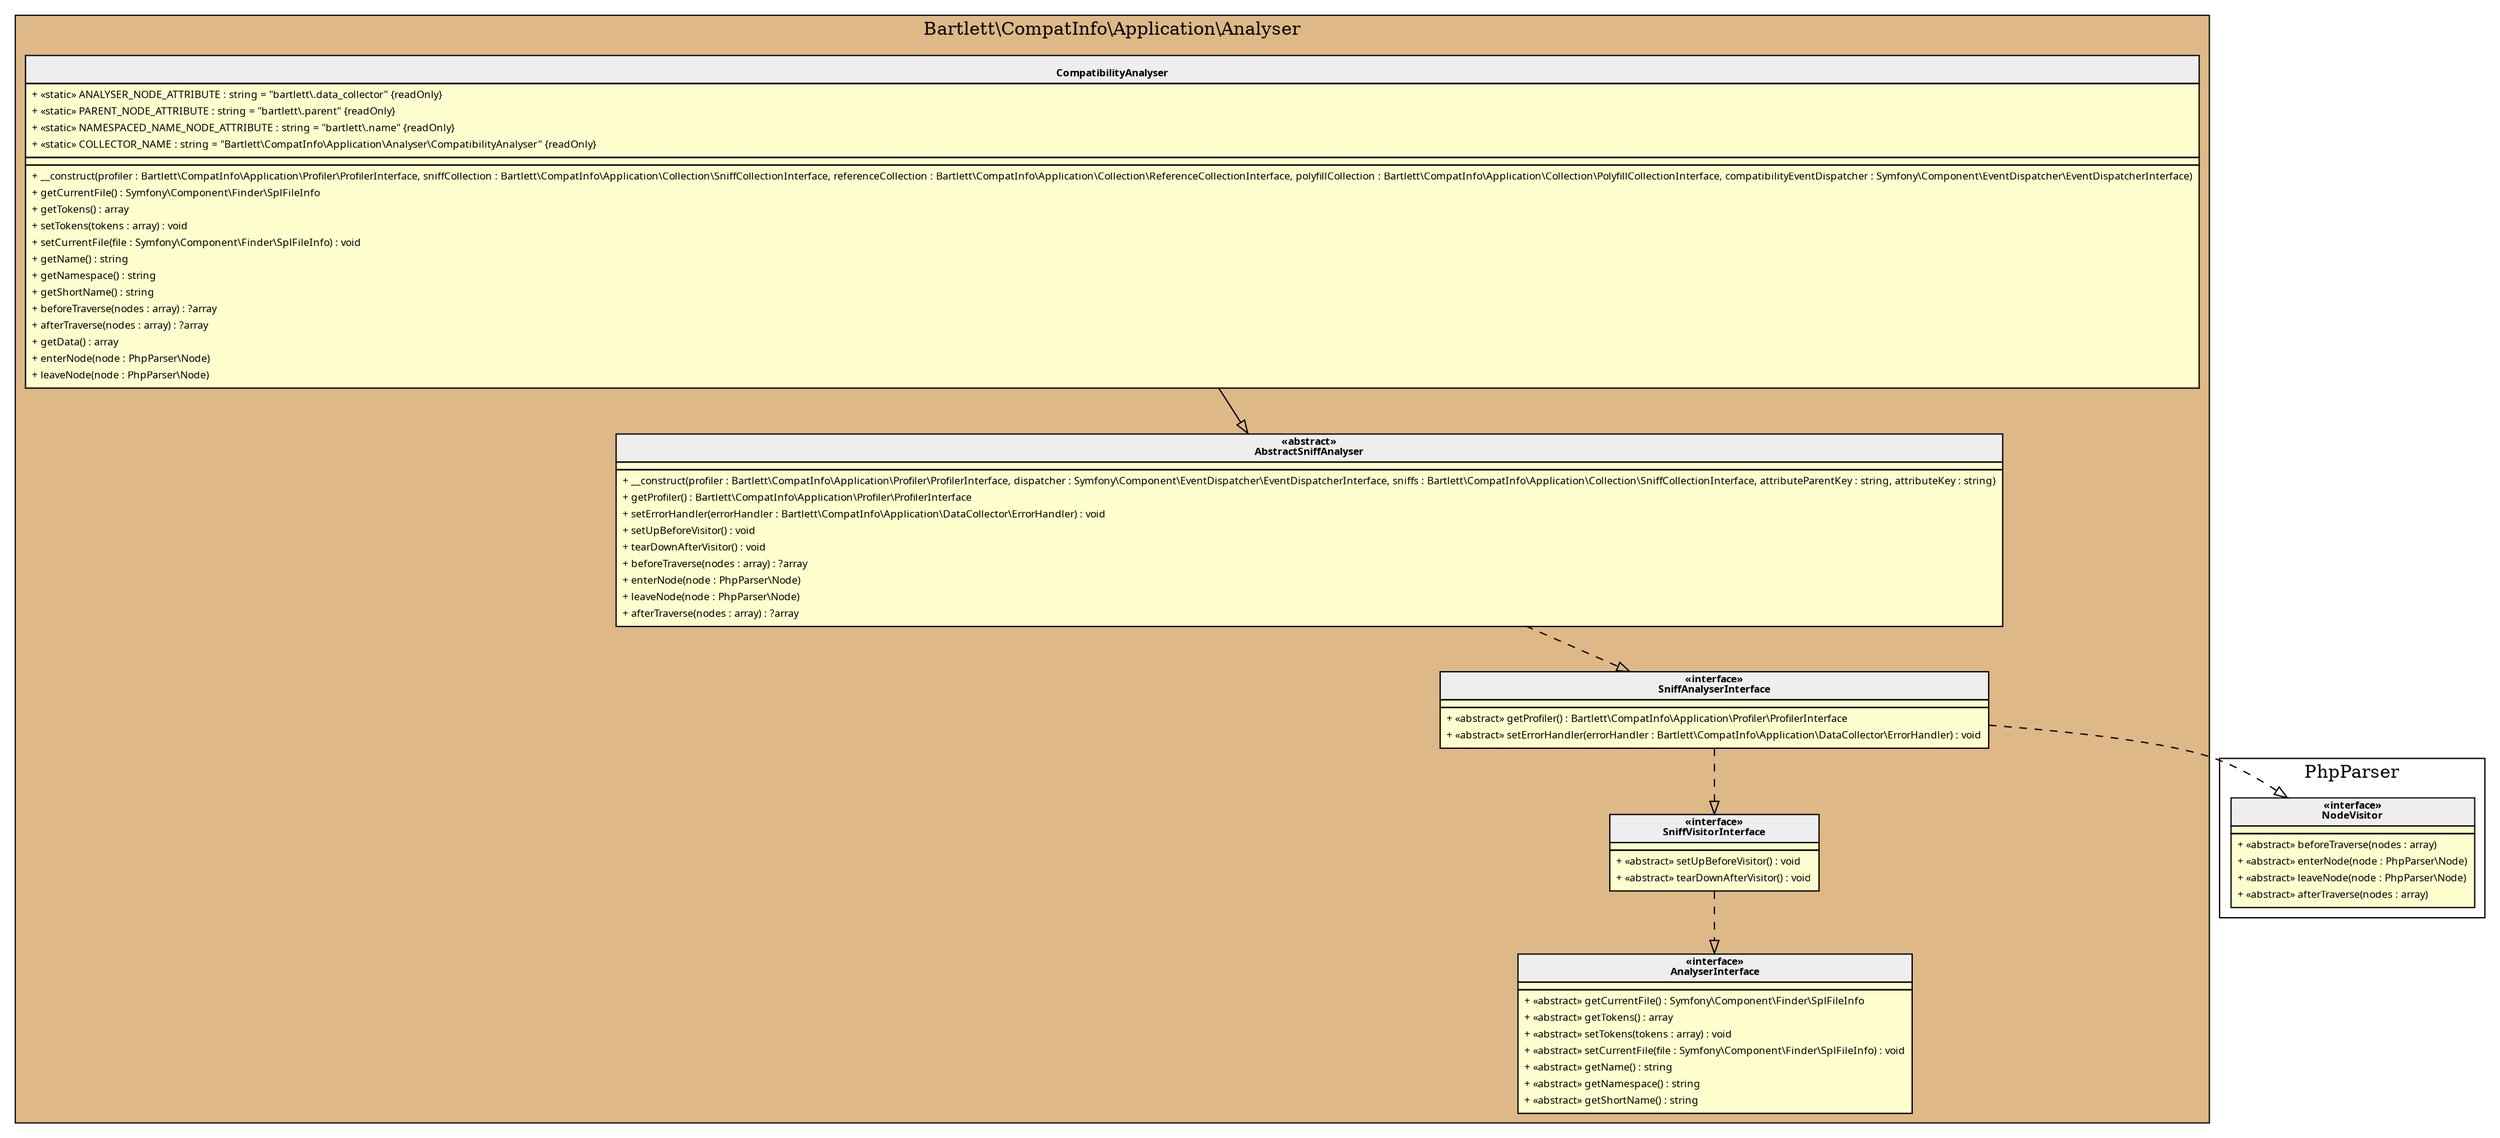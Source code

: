 digraph {
  graph [name="G" overlap="false" rankdir="TB" bgcolor="transparent"]
  node [fontname="Verdana" fontsize=8 shape="none" margin=0 fillcolor="#FEFECE" style="filled"]
  edge [fontname="Verdana" fontsize=8]
  subgraph cluster_0 {
    graph [bgcolor="BurlyWood"]
    label = "Bartlett\\CompatInfo\\Application\\Analyser"
    "Bartlett\\CompatInfo\\Application\\Analyser\\AbstractSniffAnalyser" [shape="none" label=<
<table cellspacing="0" border="0" cellborder="1">
    <tr><td bgcolor="#eeeeee"><b>«abstract»<br/>AbstractSniffAnalyser</b></td></tr>
    <tr><td></td></tr>
    <tr><td><table border="0" cellspacing="0" cellpadding="2">
    <tr><td align="left">+ __construct(profiler : Bartlett\\CompatInfo\\Application\\Profiler\\ProfilerInterface, dispatcher : Symfony\\Component\\EventDispatcher\\EventDispatcherInterface, sniffs : Bartlett\\CompatInfo\\Application\\Collection\\SniffCollectionInterface, attributeParentKey : string, attributeKey : string)</td></tr>
    <tr><td align="left">+ getProfiler() : Bartlett\\CompatInfo\\Application\\Profiler\\ProfilerInterface</td></tr>
    <tr><td align="left">+ setErrorHandler(errorHandler : Bartlett\\CompatInfo\\Application\\DataCollector\\ErrorHandler) : void</td></tr>
    <tr><td align="left">+ setUpBeforeVisitor() : void</td></tr>
    <tr><td align="left">+ tearDownAfterVisitor() : void</td></tr>
    <tr><td align="left">+ beforeTraverse(nodes : array) : ?array</td></tr>
    <tr><td align="left">+ enterNode(node : PhpParser\\Node)</td></tr>
    <tr><td align="left">+ leaveNode(node : PhpParser\\Node)</td></tr>
    <tr><td align="left">+ afterTraverse(nodes : array) : ?array</td></tr>
</table></td></tr>
</table>>]
    "Bartlett\\CompatInfo\\Application\\Analyser\\SniffAnalyserInterface" [shape="none" label=<
<table cellspacing="0" border="0" cellborder="1">
    <tr><td bgcolor="#eeeeee"><b>«interface»<br/>SniffAnalyserInterface</b></td></tr>
    <tr><td></td></tr>
    <tr><td><table border="0" cellspacing="0" cellpadding="2">
    <tr><td align="left">+ «abstract» getProfiler() : Bartlett\\CompatInfo\\Application\\Profiler\\ProfilerInterface</td></tr>
    <tr><td align="left">+ «abstract» setErrorHandler(errorHandler : Bartlett\\CompatInfo\\Application\\DataCollector\\ErrorHandler) : void</td></tr>
</table></td></tr>
</table>>]
    "Bartlett\\CompatInfo\\Application\\Analyser\\SniffVisitorInterface" [shape="none" label=<
<table cellspacing="0" border="0" cellborder="1">
    <tr><td bgcolor="#eeeeee"><b>«interface»<br/>SniffVisitorInterface</b></td></tr>
    <tr><td></td></tr>
    <tr><td><table border="0" cellspacing="0" cellpadding="2">
    <tr><td align="left">+ «abstract» setUpBeforeVisitor() : void</td></tr>
    <tr><td align="left">+ «abstract» tearDownAfterVisitor() : void</td></tr>
</table></td></tr>
</table>>]
    "Bartlett\\CompatInfo\\Application\\Analyser\\AnalyserInterface" [shape="none" label=<
<table cellspacing="0" border="0" cellborder="1">
    <tr><td bgcolor="#eeeeee"><b>«interface»<br/>AnalyserInterface</b></td></tr>
    <tr><td></td></tr>
    <tr><td><table border="0" cellspacing="0" cellpadding="2">
    <tr><td align="left">+ «abstract» getCurrentFile() : Symfony\\Component\\Finder\\SplFileInfo</td></tr>
    <tr><td align="left">+ «abstract» getTokens() : array</td></tr>
    <tr><td align="left">+ «abstract» setTokens(tokens : array) : void</td></tr>
    <tr><td align="left">+ «abstract» setCurrentFile(file : Symfony\\Component\\Finder\\SplFileInfo) : void</td></tr>
    <tr><td align="left">+ «abstract» getName() : string</td></tr>
    <tr><td align="left">+ «abstract» getNamespace() : string</td></tr>
    <tr><td align="left">+ «abstract» getShortName() : string</td></tr>
</table></td></tr>
</table>>]
    "Bartlett\\CompatInfo\\Application\\Analyser\\CompatibilityAnalyser" [shape="none" label=<
<table cellspacing="0" border="0" cellborder="1">
    <tr><td bgcolor="#eeeeee"><b><br/>CompatibilityAnalyser</b></td></tr>
    <tr><td><table border="0" cellspacing="0" cellpadding="2">
    <tr><td align="left">+ «static» ANALYSER_NODE_ATTRIBUTE : string = "bartlett\.data_collector" {readOnly}</td></tr>
    <tr><td align="left">+ «static» PARENT_NODE_ATTRIBUTE : string = "bartlett\.parent" {readOnly}</td></tr>
    <tr><td align="left">+ «static» NAMESPACED_NAME_NODE_ATTRIBUTE : string = "bartlett\.name" {readOnly}</td></tr>
    <tr><td align="left">+ «static» COLLECTOR_NAME : string = "Bartlett\\CompatInfo\\Application\\Analyser\\CompatibilityAnalyser" {readOnly}</td></tr>
</table></td></tr>
    <tr><td></td></tr>
    <tr><td><table border="0" cellspacing="0" cellpadding="2">
    <tr><td align="left">+ __construct(profiler : Bartlett\\CompatInfo\\Application\\Profiler\\ProfilerInterface, sniffCollection : Bartlett\\CompatInfo\\Application\\Collection\\SniffCollectionInterface, referenceCollection : Bartlett\\CompatInfo\\Application\\Collection\\ReferenceCollectionInterface, polyfillCollection : Bartlett\\CompatInfo\\Application\\Collection\\PolyfillCollectionInterface, compatibilityEventDispatcher : Symfony\\Component\\EventDispatcher\\EventDispatcherInterface)</td></tr>
    <tr><td align="left">+ getCurrentFile() : Symfony\\Component\\Finder\\SplFileInfo</td></tr>
    <tr><td align="left">+ getTokens() : array</td></tr>
    <tr><td align="left">+ setTokens(tokens : array) : void</td></tr>
    <tr><td align="left">+ setCurrentFile(file : Symfony\\Component\\Finder\\SplFileInfo) : void</td></tr>
    <tr><td align="left">+ getName() : string</td></tr>
    <tr><td align="left">+ getNamespace() : string</td></tr>
    <tr><td align="left">+ getShortName() : string</td></tr>
    <tr><td align="left">+ beforeTraverse(nodes : array) : ?array</td></tr>
    <tr><td align="left">+ afterTraverse(nodes : array) : ?array</td></tr>
    <tr><td align="left">+ getData() : array</td></tr>
    <tr><td align="left">+ enterNode(node : PhpParser\\Node)</td></tr>
    <tr><td align="left">+ leaveNode(node : PhpParser\\Node)</td></tr>
</table></td></tr>
</table>>]
  }
  subgraph cluster_1 {
    label = "PhpParser"
    "PhpParser\\NodeVisitor" [shape="none" label=<
<table cellspacing="0" border="0" cellborder="1">
    <tr><td bgcolor="#eeeeee"><b>«interface»<br/>NodeVisitor</b></td></tr>
    <tr><td></td></tr>
    <tr><td><table border="0" cellspacing="0" cellpadding="2">
    <tr><td align="left">+ «abstract» beforeTraverse(nodes : array)</td></tr>
    <tr><td align="left">+ «abstract» enterNode(node : PhpParser\\Node)</td></tr>
    <tr><td align="left">+ «abstract» leaveNode(node : PhpParser\\Node)</td></tr>
    <tr><td align="left">+ «abstract» afterTraverse(nodes : array)</td></tr>
</table></td></tr>
</table>>]
  }
  "Bartlett\\CompatInfo\\Application\\Analyser\\SniffVisitorInterface" -> "Bartlett\\CompatInfo\\Application\\Analyser\\AnalyserInterface" [arrowhead="empty" style="dashed"]
  "Bartlett\\CompatInfo\\Application\\Analyser\\SniffAnalyserInterface" -> "Bartlett\\CompatInfo\\Application\\Analyser\\SniffVisitorInterface" [arrowhead="empty" style="dashed"]
  "Bartlett\\CompatInfo\\Application\\Analyser\\SniffAnalyserInterface" -> "PhpParser\\NodeVisitor" [arrowhead="empty" style="dashed"]
  "Bartlett\\CompatInfo\\Application\\Analyser\\AbstractSniffAnalyser" -> "Bartlett\\CompatInfo\\Application\\Analyser\\SniffAnalyserInterface" [arrowhead="empty" style="dashed"]
  "Bartlett\\CompatInfo\\Application\\Analyser\\CompatibilityAnalyser" -> "Bartlett\\CompatInfo\\Application\\Analyser\\AbstractSniffAnalyser" [arrowhead="empty" style="filled"]
}
